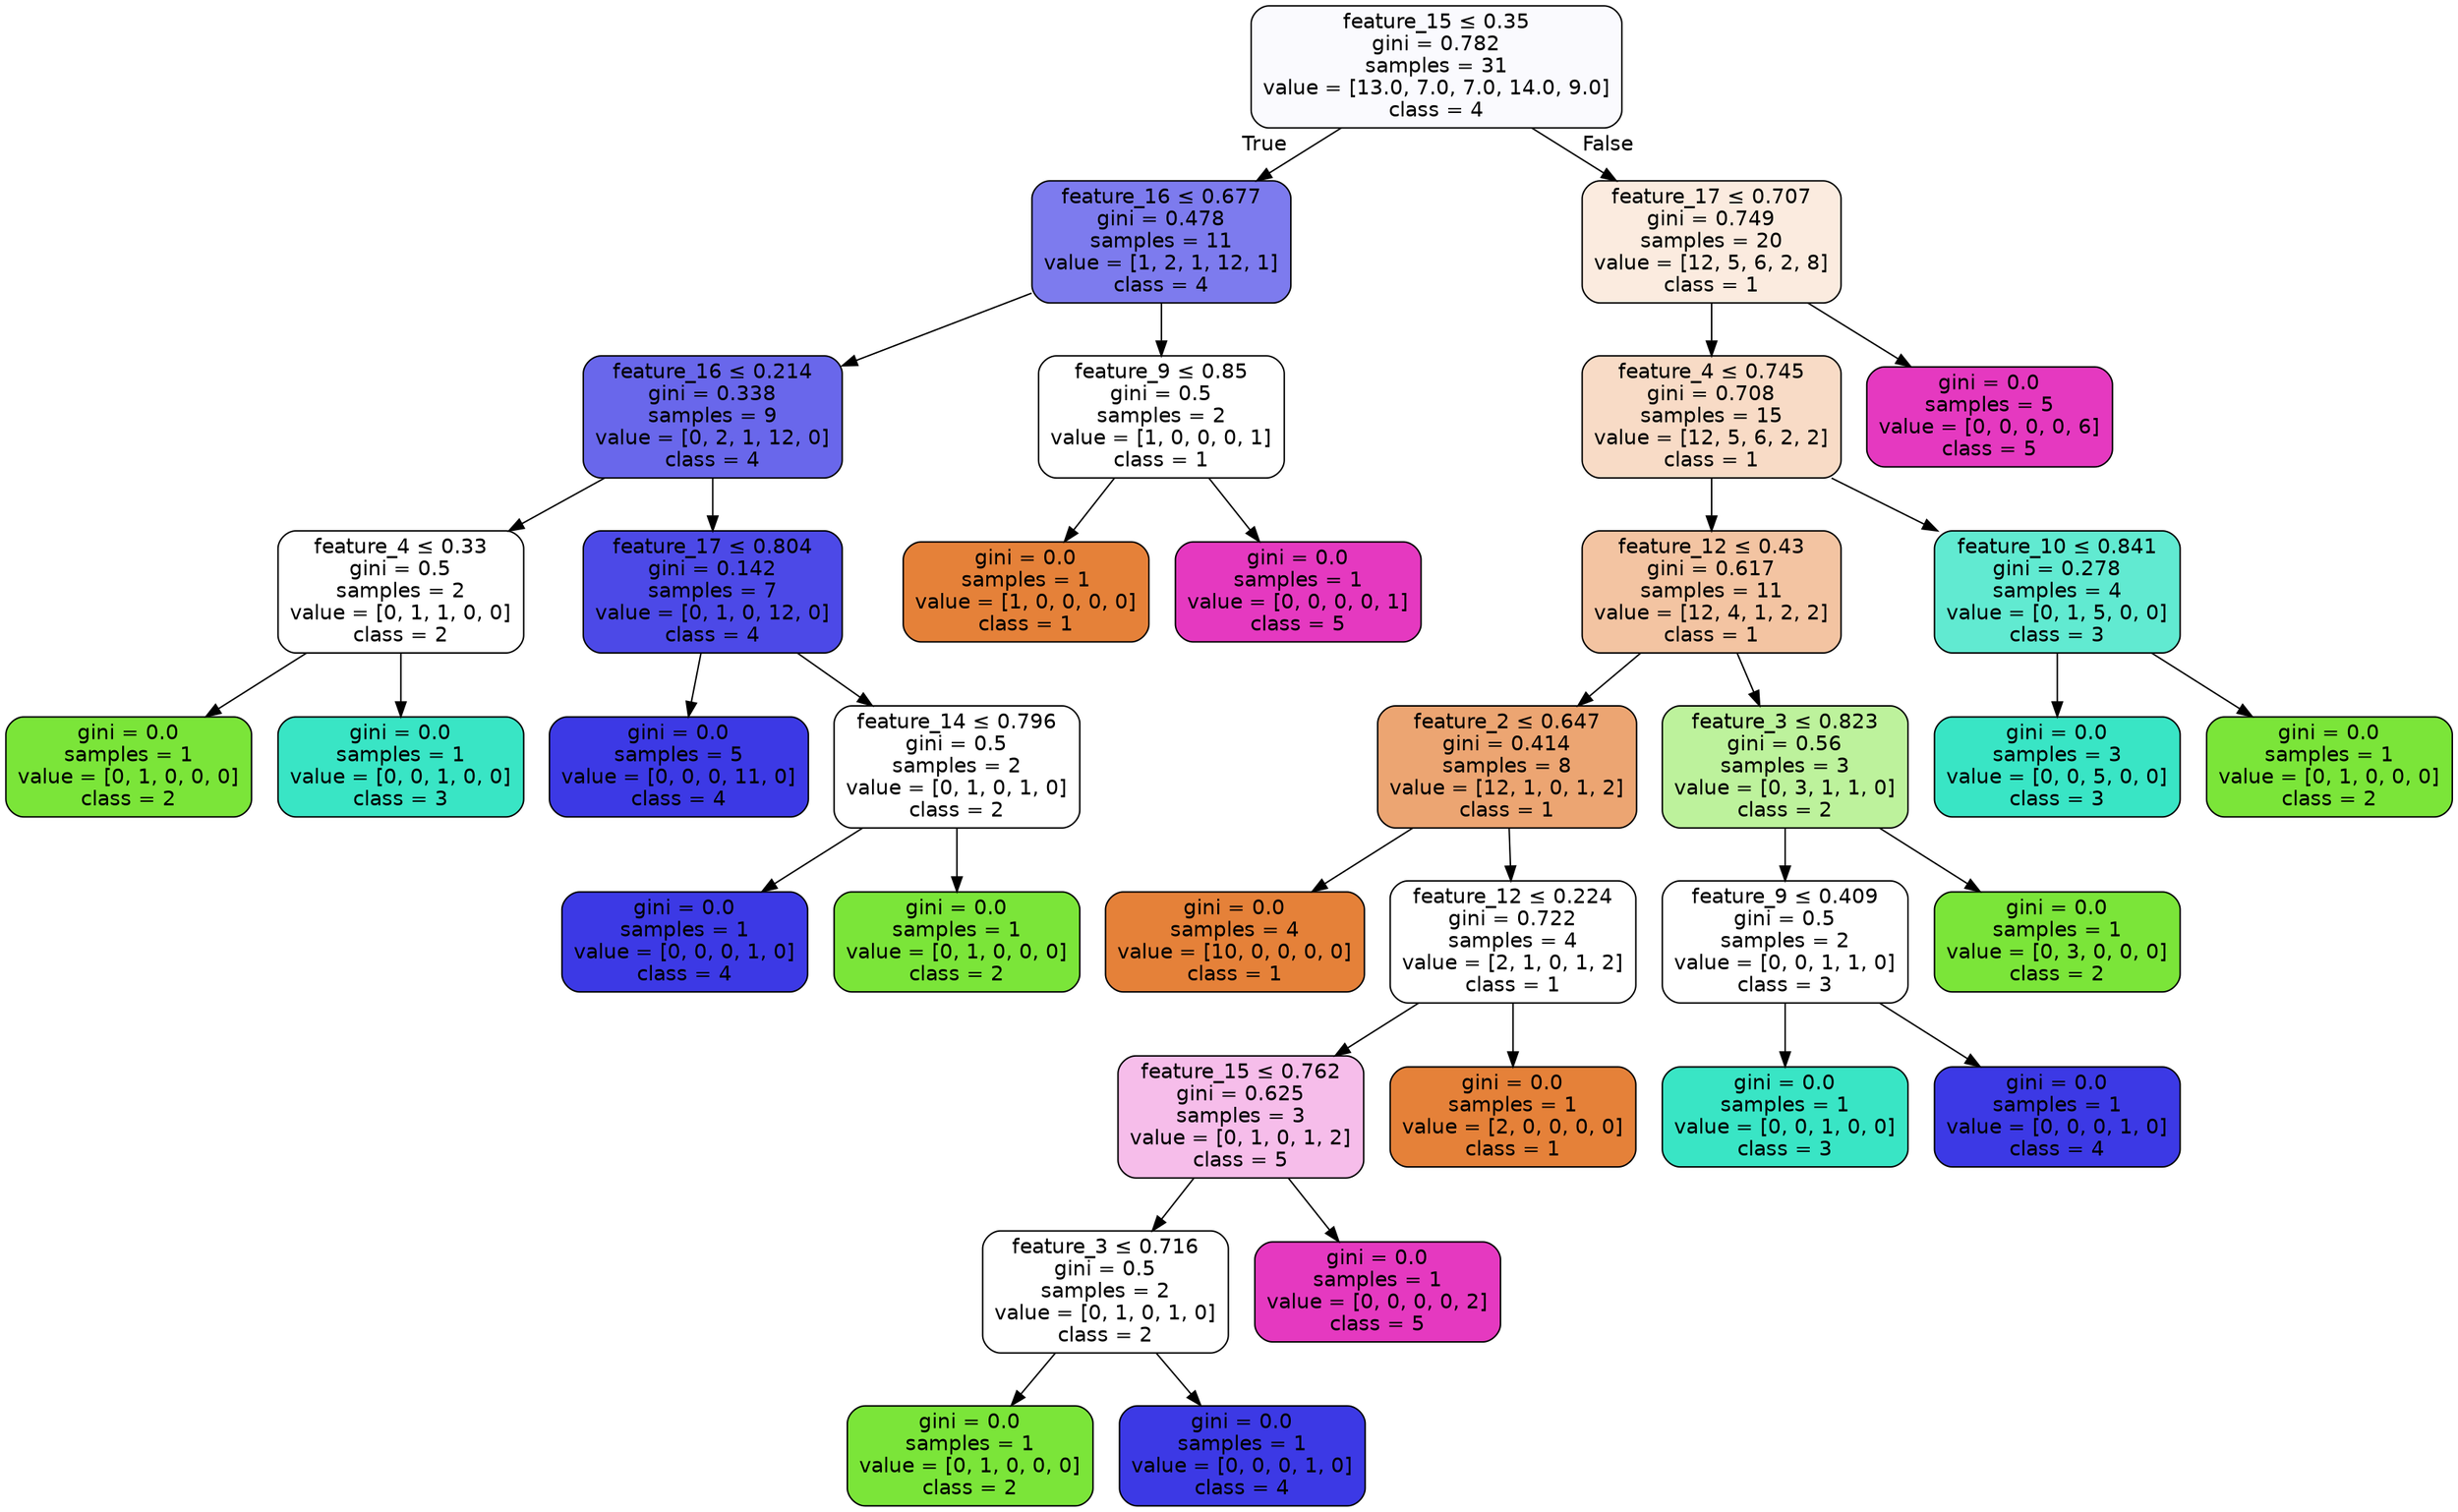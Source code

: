 digraph Tree {
node [shape=box, style="filled, rounded", color="black", fontname="helvetica"] ;
edge [fontname="helvetica"] ;
0 [label=<feature_15 &le; 0.35<br/>gini = 0.782<br/>samples = 31<br/>value = [13.0, 7.0, 7.0, 14.0, 9.0]<br/>class = 4>, fillcolor="#fafafe"] ;
1 [label=<feature_16 &le; 0.677<br/>gini = 0.478<br/>samples = 11<br/>value = [1, 2, 1, 12, 1]<br/>class = 4>, fillcolor="#7d7bee"] ;
0 -> 1 [labeldistance=2.5, labelangle=45, headlabel="True"] ;
2 [label=<feature_16 &le; 0.214<br/>gini = 0.338<br/>samples = 9<br/>value = [0, 2, 1, 12, 0]<br/>class = 4>, fillcolor="#6967eb"] ;
1 -> 2 ;
3 [label=<feature_4 &le; 0.33<br/>gini = 0.5<br/>samples = 2<br/>value = [0, 1, 1, 0, 0]<br/>class = 2>, fillcolor="#ffffff"] ;
2 -> 3 ;
4 [label=<gini = 0.0<br/>samples = 1<br/>value = [0, 1, 0, 0, 0]<br/>class = 2>, fillcolor="#7be539"] ;
3 -> 4 ;
5 [label=<gini = 0.0<br/>samples = 1<br/>value = [0, 0, 1, 0, 0]<br/>class = 3>, fillcolor="#39e5c5"] ;
3 -> 5 ;
6 [label=<feature_17 &le; 0.804<br/>gini = 0.142<br/>samples = 7<br/>value = [0, 1, 0, 12, 0]<br/>class = 4>, fillcolor="#4c49e7"] ;
2 -> 6 ;
7 [label=<gini = 0.0<br/>samples = 5<br/>value = [0, 0, 0, 11, 0]<br/>class = 4>, fillcolor="#3c39e5"] ;
6 -> 7 ;
8 [label=<feature_14 &le; 0.796<br/>gini = 0.5<br/>samples = 2<br/>value = [0, 1, 0, 1, 0]<br/>class = 2>, fillcolor="#ffffff"] ;
6 -> 8 ;
9 [label=<gini = 0.0<br/>samples = 1<br/>value = [0, 0, 0, 1, 0]<br/>class = 4>, fillcolor="#3c39e5"] ;
8 -> 9 ;
10 [label=<gini = 0.0<br/>samples = 1<br/>value = [0, 1, 0, 0, 0]<br/>class = 2>, fillcolor="#7be539"] ;
8 -> 10 ;
11 [label=<feature_9 &le; 0.85<br/>gini = 0.5<br/>samples = 2<br/>value = [1, 0, 0, 0, 1]<br/>class = 1>, fillcolor="#ffffff"] ;
1 -> 11 ;
12 [label=<gini = 0.0<br/>samples = 1<br/>value = [1, 0, 0, 0, 0]<br/>class = 1>, fillcolor="#e58139"] ;
11 -> 12 ;
13 [label=<gini = 0.0<br/>samples = 1<br/>value = [0, 0, 0, 0, 1]<br/>class = 5>, fillcolor="#e539c0"] ;
11 -> 13 ;
14 [label=<feature_17 &le; 0.707<br/>gini = 0.749<br/>samples = 20<br/>value = [12, 5, 6, 2, 8]<br/>class = 1>, fillcolor="#fbebdf"] ;
0 -> 14 [labeldistance=2.5, labelangle=-45, headlabel="False"] ;
15 [label=<feature_4 &le; 0.745<br/>gini = 0.708<br/>samples = 15<br/>value = [12, 5, 6, 2, 2]<br/>class = 1>, fillcolor="#f8dbc6"] ;
14 -> 15 ;
16 [label=<feature_12 &le; 0.43<br/>gini = 0.617<br/>samples = 11<br/>value = [12, 4, 1, 2, 2]<br/>class = 1>, fillcolor="#f3c4a2"] ;
15 -> 16 ;
17 [label=<feature_2 &le; 0.647<br/>gini = 0.414<br/>samples = 8<br/>value = [12, 1, 0, 1, 2]<br/>class = 1>, fillcolor="#eca572"] ;
16 -> 17 ;
18 [label=<gini = 0.0<br/>samples = 4<br/>value = [10, 0, 0, 0, 0]<br/>class = 1>, fillcolor="#e58139"] ;
17 -> 18 ;
19 [label=<feature_12 &le; 0.224<br/>gini = 0.722<br/>samples = 4<br/>value = [2, 1, 0, 1, 2]<br/>class = 1>, fillcolor="#ffffff"] ;
17 -> 19 ;
20 [label=<feature_15 &le; 0.762<br/>gini = 0.625<br/>samples = 3<br/>value = [0, 1, 0, 1, 2]<br/>class = 5>, fillcolor="#f6bdea"] ;
19 -> 20 ;
21 [label=<feature_3 &le; 0.716<br/>gini = 0.5<br/>samples = 2<br/>value = [0, 1, 0, 1, 0]<br/>class = 2>, fillcolor="#ffffff"] ;
20 -> 21 ;
22 [label=<gini = 0.0<br/>samples = 1<br/>value = [0, 1, 0, 0, 0]<br/>class = 2>, fillcolor="#7be539"] ;
21 -> 22 ;
23 [label=<gini = 0.0<br/>samples = 1<br/>value = [0, 0, 0, 1, 0]<br/>class = 4>, fillcolor="#3c39e5"] ;
21 -> 23 ;
24 [label=<gini = 0.0<br/>samples = 1<br/>value = [0, 0, 0, 0, 2]<br/>class = 5>, fillcolor="#e539c0"] ;
20 -> 24 ;
25 [label=<gini = 0.0<br/>samples = 1<br/>value = [2, 0, 0, 0, 0]<br/>class = 1>, fillcolor="#e58139"] ;
19 -> 25 ;
26 [label=<feature_3 &le; 0.823<br/>gini = 0.56<br/>samples = 3<br/>value = [0, 3, 1, 1, 0]<br/>class = 2>, fillcolor="#bdf29c"] ;
16 -> 26 ;
27 [label=<feature_9 &le; 0.409<br/>gini = 0.5<br/>samples = 2<br/>value = [0, 0, 1, 1, 0]<br/>class = 3>, fillcolor="#ffffff"] ;
26 -> 27 ;
28 [label=<gini = 0.0<br/>samples = 1<br/>value = [0, 0, 1, 0, 0]<br/>class = 3>, fillcolor="#39e5c5"] ;
27 -> 28 ;
29 [label=<gini = 0.0<br/>samples = 1<br/>value = [0, 0, 0, 1, 0]<br/>class = 4>, fillcolor="#3c39e5"] ;
27 -> 29 ;
30 [label=<gini = 0.0<br/>samples = 1<br/>value = [0, 3, 0, 0, 0]<br/>class = 2>, fillcolor="#7be539"] ;
26 -> 30 ;
31 [label=<feature_10 &le; 0.841<br/>gini = 0.278<br/>samples = 4<br/>value = [0, 1, 5, 0, 0]<br/>class = 3>, fillcolor="#61ead1"] ;
15 -> 31 ;
32 [label=<gini = 0.0<br/>samples = 3<br/>value = [0, 0, 5, 0, 0]<br/>class = 3>, fillcolor="#39e5c5"] ;
31 -> 32 ;
33 [label=<gini = 0.0<br/>samples = 1<br/>value = [0, 1, 0, 0, 0]<br/>class = 2>, fillcolor="#7be539"] ;
31 -> 33 ;
34 [label=<gini = 0.0<br/>samples = 5<br/>value = [0, 0, 0, 0, 6]<br/>class = 5>, fillcolor="#e539c0"] ;
14 -> 34 ;
}